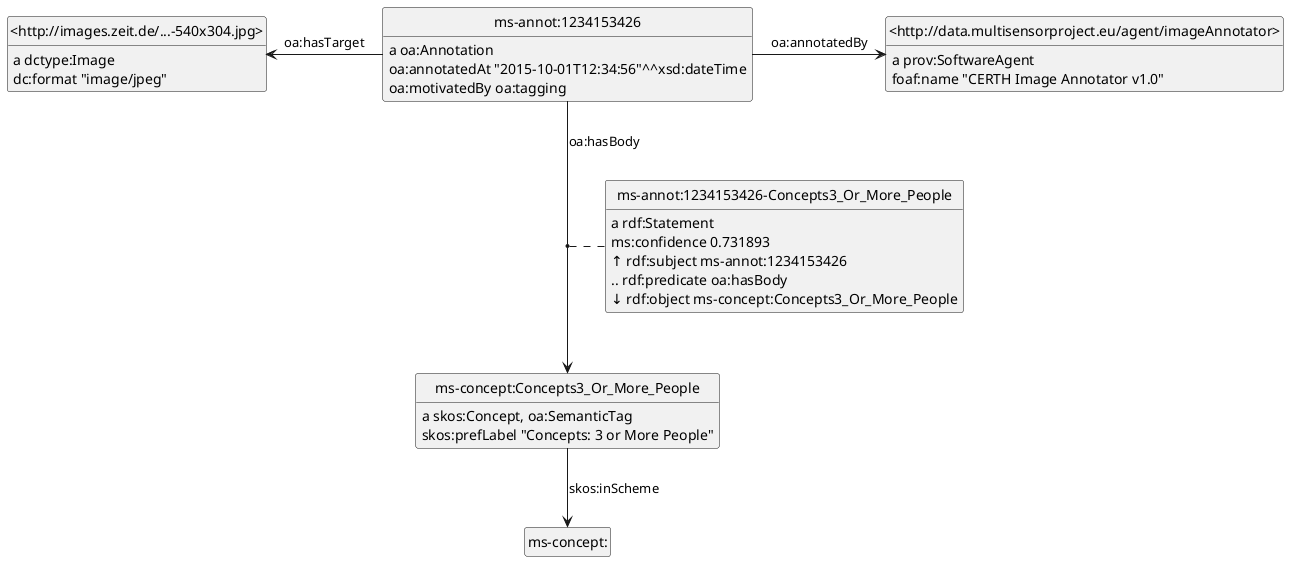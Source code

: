 @startuml
hide empty methods
hide empty attributes
hide circle
skinparam classAttributeIconSize 0
class _http___data_multisensorproject_eu_agent_imageAnnotator_ as "<http://data.multisensorproject.eu/agent/imageAnnotator>"
_http___data_multisensorproject_eu_agent_imageAnnotator_ : a prov:SoftwareAgent
_http___data_multisensorproject_eu_agent_imageAnnotator_ : foaf:name "CERTH Image Annotator v1.0"
class ms_annot_1234153426 as "ms-annot:1234153426"
ms_annot_1234153426 : a oa:Annotation
class _http___images_zeit_de_____540x304_jpg_ as "<http://images.zeit.de/...-540x304.jpg>"
ms_annot_1234153426 -left-> _http___images_zeit_de_____540x304_jpg_ : oa:hasTarget
class ms_concept_Concepts3_Or_More_People as "ms-concept:Concepts3_Or_More_People"
ms_annot_1234153426 --> ms_concept_Concepts3_Or_More_People : oa:hasBody
ms_annot_1234153426 -right-> _http___data_multisensorproject_eu_agent_imageAnnotator_ : oa:annotatedBy
ms_annot_1234153426 : oa:annotatedAt "2015-10-01T12:34:56"^^xsd:dateTime
ms_annot_1234153426 : oa:motivatedBy oa:tagging
class ms_annot_1234153426_Concepts3_Or_More_People as "ms-annot:1234153426-Concepts3_Or_More_People"
ms_annot_1234153426_Concepts3_Or_More_People : a rdf:Statement
ms_annot_1234153426_Concepts3_Or_More_People : ms:confidence 0.731893
_http___images_zeit_de_____540x304_jpg_ : a dctype:Image
_http___images_zeit_de_____540x304_jpg_ : dc:format "image/jpeg"
ms_concept_Concepts3_Or_More_People : a skos:Concept, oa:SemanticTag
class ms_concept_ as "ms-concept:"
ms_concept_Concepts3_Or_More_People --> ms_concept_ : skos:inScheme
ms_concept_Concepts3_Or_More_People : skos:prefLabel "Concepts: 3 or More People"
(ms_annot_1234153426, ms_concept_Concepts3_Or_More_People) . ms_annot_1234153426_Concepts3_Or_More_People
ms_annot_1234153426_Concepts3_Or_More_People : ↑ rdf:subject ms-annot:1234153426
ms_annot_1234153426_Concepts3_Or_More_People : .. rdf:predicate oa:hasBody
ms_annot_1234153426_Concepts3_Or_More_People : ↓ rdf:object ms-concept:Concepts3_Or_More_People
@enduml
